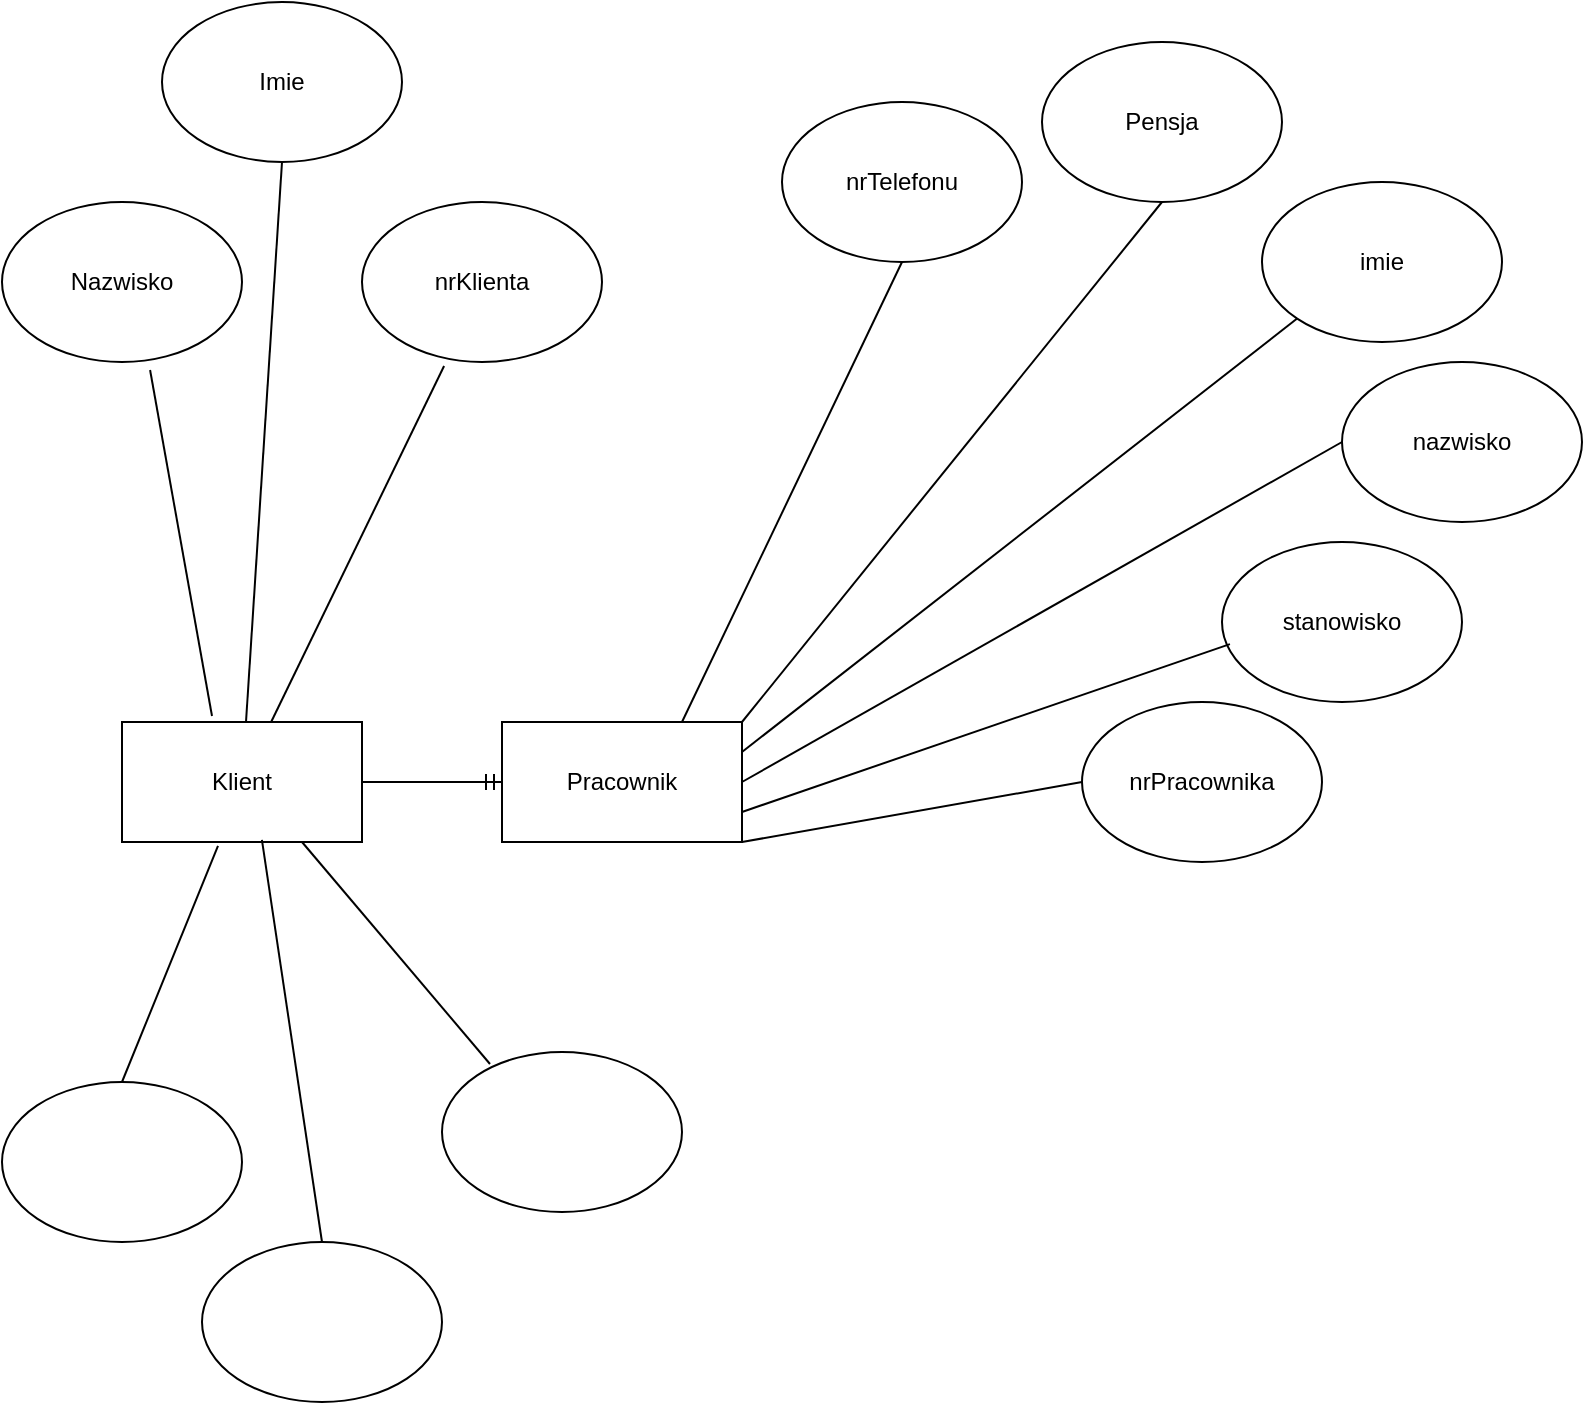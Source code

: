 <mxfile version="22.0.5" type="device">
  <diagram name="Strona-1" id="Pop3OaEAfj2_aY_t8iB7">
    <mxGraphModel dx="1434" dy="758" grid="1" gridSize="10" guides="1" tooltips="1" connect="1" arrows="1" fold="1" page="1" pageScale="1" pageWidth="827" pageHeight="1169" math="0" shadow="0">
      <root>
        <mxCell id="0" />
        <mxCell id="1" parent="0" />
        <mxCell id="qbIw9OofyXA3gDuwKbVz-1" value="Klient" style="rounded=0;whiteSpace=wrap;html=1;" vertex="1" parent="1">
          <mxGeometry x="60" y="380" width="120" height="60" as="geometry" />
        </mxCell>
        <mxCell id="qbIw9OofyXA3gDuwKbVz-2" value="Pracownik" style="rounded=0;whiteSpace=wrap;html=1;" vertex="1" parent="1">
          <mxGeometry x="250" y="380" width="120" height="60" as="geometry" />
        </mxCell>
        <mxCell id="qbIw9OofyXA3gDuwKbVz-3" value="nrTelefonu" style="ellipse;whiteSpace=wrap;html=1;" vertex="1" parent="1">
          <mxGeometry x="390" y="70" width="120" height="80" as="geometry" />
        </mxCell>
        <mxCell id="qbIw9OofyXA3gDuwKbVz-4" value="Pensja" style="ellipse;whiteSpace=wrap;html=1;" vertex="1" parent="1">
          <mxGeometry x="520" y="40" width="120" height="80" as="geometry" />
        </mxCell>
        <mxCell id="qbIw9OofyXA3gDuwKbVz-5" value="imie" style="ellipse;whiteSpace=wrap;html=1;" vertex="1" parent="1">
          <mxGeometry x="630" y="110" width="120" height="80" as="geometry" />
        </mxCell>
        <mxCell id="qbIw9OofyXA3gDuwKbVz-6" value="nazwisko" style="ellipse;whiteSpace=wrap;html=1;" vertex="1" parent="1">
          <mxGeometry x="670" y="200" width="120" height="80" as="geometry" />
        </mxCell>
        <mxCell id="qbIw9OofyXA3gDuwKbVz-7" value="nrPracownika" style="ellipse;whiteSpace=wrap;html=1;" vertex="1" parent="1">
          <mxGeometry x="540" y="370" width="120" height="80" as="geometry" />
        </mxCell>
        <mxCell id="qbIw9OofyXA3gDuwKbVz-8" value="stanowisko" style="ellipse;whiteSpace=wrap;html=1;" vertex="1" parent="1">
          <mxGeometry x="610" y="290" width="120" height="80" as="geometry" />
        </mxCell>
        <mxCell id="qbIw9OofyXA3gDuwKbVz-10" value="" style="endArrow=none;html=1;rounded=0;exitX=0.75;exitY=0;exitDx=0;exitDy=0;entryX=0.5;entryY=1;entryDx=0;entryDy=0;" edge="1" parent="1" source="qbIw9OofyXA3gDuwKbVz-2" target="qbIw9OofyXA3gDuwKbVz-3">
          <mxGeometry width="50" height="50" relative="1" as="geometry">
            <mxPoint x="390" y="420" as="sourcePoint" />
            <mxPoint x="440" y="370" as="targetPoint" />
            <Array as="points" />
          </mxGeometry>
        </mxCell>
        <mxCell id="qbIw9OofyXA3gDuwKbVz-11" value="" style="endArrow=none;html=1;rounded=0;entryX=0.5;entryY=1;entryDx=0;entryDy=0;exitX=1;exitY=0;exitDx=0;exitDy=0;" edge="1" parent="1" source="qbIw9OofyXA3gDuwKbVz-2" target="qbIw9OofyXA3gDuwKbVz-4">
          <mxGeometry width="50" height="50" relative="1" as="geometry">
            <mxPoint x="370" y="410" as="sourcePoint" />
            <mxPoint x="440" y="370" as="targetPoint" />
          </mxGeometry>
        </mxCell>
        <mxCell id="qbIw9OofyXA3gDuwKbVz-12" value="" style="endArrow=none;html=1;rounded=0;entryX=0;entryY=0.5;entryDx=0;entryDy=0;exitX=1;exitY=1;exitDx=0;exitDy=0;" edge="1" parent="1" source="qbIw9OofyXA3gDuwKbVz-2" target="qbIw9OofyXA3gDuwKbVz-7">
          <mxGeometry width="50" height="50" relative="1" as="geometry">
            <mxPoint x="420" y="410" as="sourcePoint" />
            <mxPoint x="420" y="410" as="targetPoint" />
            <Array as="points">
              <mxPoint x="370" y="440" />
            </Array>
          </mxGeometry>
        </mxCell>
        <mxCell id="qbIw9OofyXA3gDuwKbVz-13" value="" style="endArrow=none;html=1;rounded=0;exitX=1;exitY=0.75;exitDx=0;exitDy=0;entryX=0.033;entryY=0.638;entryDx=0;entryDy=0;entryPerimeter=0;" edge="1" parent="1" source="qbIw9OofyXA3gDuwKbVz-2" target="qbIw9OofyXA3gDuwKbVz-8">
          <mxGeometry width="50" height="50" relative="1" as="geometry">
            <mxPoint x="390" y="420" as="sourcePoint" />
            <mxPoint x="600" y="350" as="targetPoint" />
          </mxGeometry>
        </mxCell>
        <mxCell id="qbIw9OofyXA3gDuwKbVz-14" value="" style="endArrow=none;html=1;rounded=0;exitX=1;exitY=0.5;exitDx=0;exitDy=0;entryX=0;entryY=0.5;entryDx=0;entryDy=0;" edge="1" parent="1" source="qbIw9OofyXA3gDuwKbVz-2" target="qbIw9OofyXA3gDuwKbVz-6">
          <mxGeometry width="50" height="50" relative="1" as="geometry">
            <mxPoint x="390" y="420" as="sourcePoint" />
            <mxPoint x="440" y="370" as="targetPoint" />
          </mxGeometry>
        </mxCell>
        <mxCell id="qbIw9OofyXA3gDuwKbVz-15" value="" style="endArrow=none;html=1;rounded=0;exitX=1;exitY=0.25;exitDx=0;exitDy=0;entryX=0;entryY=1;entryDx=0;entryDy=0;" edge="1" parent="1" source="qbIw9OofyXA3gDuwKbVz-2" target="qbIw9OofyXA3gDuwKbVz-5">
          <mxGeometry width="50" height="50" relative="1" as="geometry">
            <mxPoint x="390" y="420" as="sourcePoint" />
            <mxPoint x="440" y="370" as="targetPoint" />
          </mxGeometry>
        </mxCell>
        <mxCell id="qbIw9OofyXA3gDuwKbVz-17" value="Nazwisko" style="ellipse;whiteSpace=wrap;html=1;" vertex="1" parent="1">
          <mxGeometry y="120" width="120" height="80" as="geometry" />
        </mxCell>
        <mxCell id="qbIw9OofyXA3gDuwKbVz-18" value="nrKlienta" style="ellipse;whiteSpace=wrap;html=1;" vertex="1" parent="1">
          <mxGeometry x="180" y="120" width="120" height="80" as="geometry" />
        </mxCell>
        <mxCell id="qbIw9OofyXA3gDuwKbVz-19" value="" style="ellipse;whiteSpace=wrap;html=1;" vertex="1" parent="1">
          <mxGeometry y="560" width="120" height="80" as="geometry" />
        </mxCell>
        <mxCell id="qbIw9OofyXA3gDuwKbVz-20" value="" style="ellipse;whiteSpace=wrap;html=1;" vertex="1" parent="1">
          <mxGeometry x="220" y="545" width="120" height="80" as="geometry" />
        </mxCell>
        <mxCell id="qbIw9OofyXA3gDuwKbVz-21" value="Imie" style="ellipse;whiteSpace=wrap;html=1;" vertex="1" parent="1">
          <mxGeometry x="80" y="20" width="120" height="80" as="geometry" />
        </mxCell>
        <mxCell id="qbIw9OofyXA3gDuwKbVz-22" value="" style="ellipse;whiteSpace=wrap;html=1;" vertex="1" parent="1">
          <mxGeometry x="100" y="640" width="120" height="80" as="geometry" />
        </mxCell>
        <mxCell id="qbIw9OofyXA3gDuwKbVz-23" value="" style="edgeStyle=entityRelationEdgeStyle;fontSize=12;html=1;endArrow=ERmandOne;rounded=0;exitX=1;exitY=0.5;exitDx=0;exitDy=0;" edge="1" parent="1" source="qbIw9OofyXA3gDuwKbVz-1">
          <mxGeometry width="100" height="100" relative="1" as="geometry">
            <mxPoint x="150" y="510" as="sourcePoint" />
            <mxPoint x="250" y="410" as="targetPoint" />
          </mxGeometry>
        </mxCell>
        <mxCell id="qbIw9OofyXA3gDuwKbVz-25" value="" style="endArrow=none;html=1;rounded=0;entryX=0.617;entryY=1.05;entryDx=0;entryDy=0;exitX=0.375;exitY=-0.05;exitDx=0;exitDy=0;exitPerimeter=0;entryPerimeter=0;" edge="1" parent="1" source="qbIw9OofyXA3gDuwKbVz-1" target="qbIw9OofyXA3gDuwKbVz-17">
          <mxGeometry width="50" height="50" relative="1" as="geometry">
            <mxPoint x="99.999" y="380" as="sourcePoint" />
            <mxPoint x="48.57" y="200" as="targetPoint" />
          </mxGeometry>
        </mxCell>
        <mxCell id="qbIw9OofyXA3gDuwKbVz-26" value="" style="endArrow=none;html=1;rounded=0;entryX=0.5;entryY=1;entryDx=0;entryDy=0;" edge="1" parent="1" target="qbIw9OofyXA3gDuwKbVz-21">
          <mxGeometry width="50" height="50" relative="1" as="geometry">
            <mxPoint x="122" y="380" as="sourcePoint" />
            <mxPoint x="180" y="150" as="targetPoint" />
          </mxGeometry>
        </mxCell>
        <mxCell id="qbIw9OofyXA3gDuwKbVz-27" value="" style="endArrow=none;html=1;rounded=0;entryX=0.342;entryY=1.025;entryDx=0;entryDy=0;entryPerimeter=0;" edge="1" parent="1" source="qbIw9OofyXA3gDuwKbVz-1" target="qbIw9OofyXA3gDuwKbVz-18">
          <mxGeometry width="50" height="50" relative="1" as="geometry">
            <mxPoint x="180" y="300" as="sourcePoint" />
            <mxPoint x="230" y="250" as="targetPoint" />
          </mxGeometry>
        </mxCell>
        <mxCell id="qbIw9OofyXA3gDuwKbVz-31" value="" style="endArrow=none;html=1;rounded=0;entryX=0.4;entryY=1.033;entryDx=0;entryDy=0;entryPerimeter=0;exitX=0.5;exitY=0;exitDx=0;exitDy=0;" edge="1" parent="1" source="qbIw9OofyXA3gDuwKbVz-19" target="qbIw9OofyXA3gDuwKbVz-1">
          <mxGeometry width="50" height="50" relative="1" as="geometry">
            <mxPoint x="80" y="520" as="sourcePoint" />
            <mxPoint x="130" y="470" as="targetPoint" />
          </mxGeometry>
        </mxCell>
        <mxCell id="qbIw9OofyXA3gDuwKbVz-32" value="" style="endArrow=none;html=1;rounded=0;entryX=0.75;entryY=1;entryDx=0;entryDy=0;exitX=0.2;exitY=0.075;exitDx=0;exitDy=0;exitPerimeter=0;" edge="1" parent="1" source="qbIw9OofyXA3gDuwKbVz-20" target="qbIw9OofyXA3gDuwKbVz-1">
          <mxGeometry width="50" height="50" relative="1" as="geometry">
            <mxPoint x="220" y="530" as="sourcePoint" />
            <mxPoint x="270" y="480" as="targetPoint" />
          </mxGeometry>
        </mxCell>
        <mxCell id="qbIw9OofyXA3gDuwKbVz-33" value="" style="endArrow=none;html=1;rounded=0;entryX=0.583;entryY=0.983;entryDx=0;entryDy=0;entryPerimeter=0;exitX=0.5;exitY=0;exitDx=0;exitDy=0;" edge="1" parent="1" source="qbIw9OofyXA3gDuwKbVz-22" target="qbIw9OofyXA3gDuwKbVz-1">
          <mxGeometry width="50" height="50" relative="1" as="geometry">
            <mxPoint x="100" y="570" as="sourcePoint" />
            <mxPoint x="150" y="520" as="targetPoint" />
          </mxGeometry>
        </mxCell>
      </root>
    </mxGraphModel>
  </diagram>
</mxfile>
